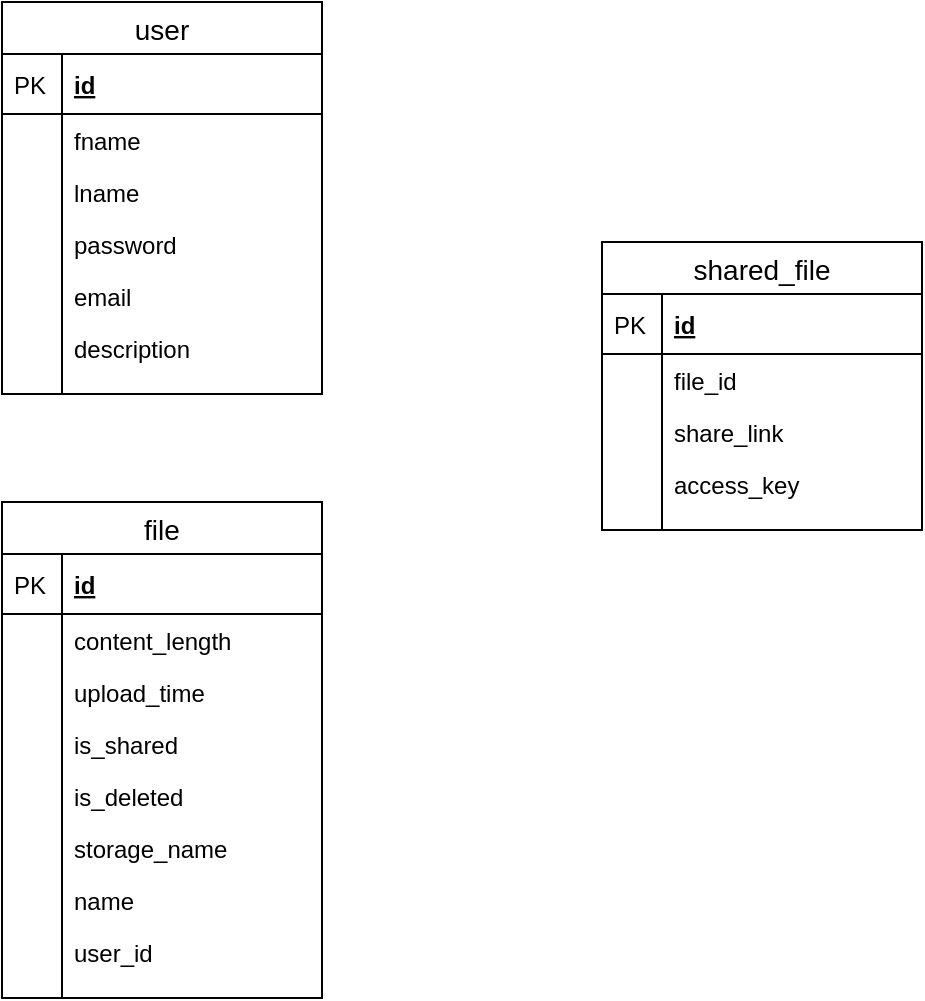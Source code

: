 <mxfile version="12.9.14" type="device"><diagram id="5rNzb99BwIb9BfCw5wDj" name="Page-1"><mxGraphModel dx="782" dy="504" grid="1" gridSize="10" guides="1" tooltips="1" connect="1" arrows="1" fold="1" page="1" pageScale="1" pageWidth="850" pageHeight="1100" math="0" shadow="0"><root><mxCell id="0"/><mxCell id="1" parent="0"/><mxCell id="29OZ8pacbq5Kfy8vr-56-1" value="user" style="swimlane;fontStyle=0;childLayout=stackLayout;horizontal=1;startSize=26;horizontalStack=0;resizeParent=1;resizeParentMax=0;resizeLast=0;collapsible=1;marginBottom=0;align=center;fontSize=14;" vertex="1" parent="1"><mxGeometry x="170" y="40" width="160" height="196" as="geometry"/></mxCell><mxCell id="29OZ8pacbq5Kfy8vr-56-2" value="id" style="shape=partialRectangle;top=0;left=0;right=0;bottom=1;align=left;verticalAlign=middle;fillColor=none;spacingLeft=34;spacingRight=4;overflow=hidden;rotatable=0;points=[[0,0.5],[1,0.5]];portConstraint=eastwest;dropTarget=0;fontStyle=5;fontSize=12;" vertex="1" parent="29OZ8pacbq5Kfy8vr-56-1"><mxGeometry y="26" width="160" height="30" as="geometry"/></mxCell><mxCell id="29OZ8pacbq5Kfy8vr-56-3" value="PK" style="shape=partialRectangle;top=0;left=0;bottom=0;fillColor=none;align=left;verticalAlign=middle;spacingLeft=4;spacingRight=4;overflow=hidden;rotatable=0;points=[];portConstraint=eastwest;part=1;fontSize=12;" vertex="1" connectable="0" parent="29OZ8pacbq5Kfy8vr-56-2"><mxGeometry width="30" height="30" as="geometry"/></mxCell><mxCell id="29OZ8pacbq5Kfy8vr-56-4" value="fname" style="shape=partialRectangle;top=0;left=0;right=0;bottom=0;align=left;verticalAlign=top;fillColor=none;spacingLeft=34;spacingRight=4;overflow=hidden;rotatable=0;points=[[0,0.5],[1,0.5]];portConstraint=eastwest;dropTarget=0;fontSize=12;" vertex="1" parent="29OZ8pacbq5Kfy8vr-56-1"><mxGeometry y="56" width="160" height="26" as="geometry"/></mxCell><mxCell id="29OZ8pacbq5Kfy8vr-56-5" value="" style="shape=partialRectangle;top=0;left=0;bottom=0;fillColor=none;align=left;verticalAlign=top;spacingLeft=4;spacingRight=4;overflow=hidden;rotatable=0;points=[];portConstraint=eastwest;part=1;fontSize=12;" vertex="1" connectable="0" parent="29OZ8pacbq5Kfy8vr-56-4"><mxGeometry width="30" height="26" as="geometry"/></mxCell><mxCell id="29OZ8pacbq5Kfy8vr-56-45" value="lname" style="shape=partialRectangle;top=0;left=0;right=0;bottom=0;align=left;verticalAlign=top;fillColor=none;spacingLeft=34;spacingRight=4;overflow=hidden;rotatable=0;points=[[0,0.5],[1,0.5]];portConstraint=eastwest;dropTarget=0;fontSize=12;" vertex="1" parent="29OZ8pacbq5Kfy8vr-56-1"><mxGeometry y="82" width="160" height="26" as="geometry"/></mxCell><mxCell id="29OZ8pacbq5Kfy8vr-56-46" value="" style="shape=partialRectangle;top=0;left=0;bottom=0;fillColor=none;align=left;verticalAlign=top;spacingLeft=4;spacingRight=4;overflow=hidden;rotatable=0;points=[];portConstraint=eastwest;part=1;fontSize=12;" vertex="1" connectable="0" parent="29OZ8pacbq5Kfy8vr-56-45"><mxGeometry width="30" height="26" as="geometry"/></mxCell><mxCell id="29OZ8pacbq5Kfy8vr-56-6" value="password" style="shape=partialRectangle;top=0;left=0;right=0;bottom=0;align=left;verticalAlign=top;fillColor=none;spacingLeft=34;spacingRight=4;overflow=hidden;rotatable=0;points=[[0,0.5],[1,0.5]];portConstraint=eastwest;dropTarget=0;fontSize=12;" vertex="1" parent="29OZ8pacbq5Kfy8vr-56-1"><mxGeometry y="108" width="160" height="26" as="geometry"/></mxCell><mxCell id="29OZ8pacbq5Kfy8vr-56-7" value="" style="shape=partialRectangle;top=0;left=0;bottom=0;fillColor=none;align=left;verticalAlign=top;spacingLeft=4;spacingRight=4;overflow=hidden;rotatable=0;points=[];portConstraint=eastwest;part=1;fontSize=12;" vertex="1" connectable="0" parent="29OZ8pacbq5Kfy8vr-56-6"><mxGeometry width="30" height="26" as="geometry"/></mxCell><mxCell id="29OZ8pacbq5Kfy8vr-56-8" value="email" style="shape=partialRectangle;top=0;left=0;right=0;bottom=0;align=left;verticalAlign=top;fillColor=none;spacingLeft=34;spacingRight=4;overflow=hidden;rotatable=0;points=[[0,0.5],[1,0.5]];portConstraint=eastwest;dropTarget=0;fontSize=12;" vertex="1" parent="29OZ8pacbq5Kfy8vr-56-1"><mxGeometry y="134" width="160" height="26" as="geometry"/></mxCell><mxCell id="29OZ8pacbq5Kfy8vr-56-9" value="" style="shape=partialRectangle;top=0;left=0;bottom=0;fillColor=none;align=left;verticalAlign=top;spacingLeft=4;spacingRight=4;overflow=hidden;rotatable=0;points=[];portConstraint=eastwest;part=1;fontSize=12;" vertex="1" connectable="0" parent="29OZ8pacbq5Kfy8vr-56-8"><mxGeometry width="30" height="26" as="geometry"/></mxCell><mxCell id="29OZ8pacbq5Kfy8vr-56-12" value="description" style="shape=partialRectangle;top=0;left=0;right=0;bottom=0;align=left;verticalAlign=top;fillColor=none;spacingLeft=34;spacingRight=4;overflow=hidden;rotatable=0;points=[[0,0.5],[1,0.5]];portConstraint=eastwest;dropTarget=0;fontSize=12;" vertex="1" parent="29OZ8pacbq5Kfy8vr-56-1"><mxGeometry y="160" width="160" height="26" as="geometry"/></mxCell><mxCell id="29OZ8pacbq5Kfy8vr-56-13" value="" style="shape=partialRectangle;top=0;left=0;bottom=0;fillColor=none;align=left;verticalAlign=top;spacingLeft=4;spacingRight=4;overflow=hidden;rotatable=0;points=[];portConstraint=eastwest;part=1;fontSize=12;" vertex="1" connectable="0" parent="29OZ8pacbq5Kfy8vr-56-12"><mxGeometry width="30" height="26" as="geometry"/></mxCell><mxCell id="29OZ8pacbq5Kfy8vr-56-10" value="" style="shape=partialRectangle;top=0;left=0;right=0;bottom=0;align=left;verticalAlign=top;fillColor=none;spacingLeft=34;spacingRight=4;overflow=hidden;rotatable=0;points=[[0,0.5],[1,0.5]];portConstraint=eastwest;dropTarget=0;fontSize=12;" vertex="1" parent="29OZ8pacbq5Kfy8vr-56-1"><mxGeometry y="186" width="160" height="10" as="geometry"/></mxCell><mxCell id="29OZ8pacbq5Kfy8vr-56-11" value="" style="shape=partialRectangle;top=0;left=0;bottom=0;fillColor=none;align=left;verticalAlign=top;spacingLeft=4;spacingRight=4;overflow=hidden;rotatable=0;points=[];portConstraint=eastwest;part=1;fontSize=12;" vertex="1" connectable="0" parent="29OZ8pacbq5Kfy8vr-56-10"><mxGeometry width="30" height="10" as="geometry"/></mxCell><mxCell id="29OZ8pacbq5Kfy8vr-56-25" value="shared_file" style="swimlane;fontStyle=0;childLayout=stackLayout;horizontal=1;startSize=26;horizontalStack=0;resizeParent=1;resizeParentMax=0;resizeLast=0;collapsible=1;marginBottom=0;align=center;fontSize=14;" vertex="1" parent="1"><mxGeometry x="470" y="160" width="160" height="144" as="geometry"/></mxCell><mxCell id="29OZ8pacbq5Kfy8vr-56-26" value="id" style="shape=partialRectangle;top=0;left=0;right=0;bottom=1;align=left;verticalAlign=middle;fillColor=none;spacingLeft=34;spacingRight=4;overflow=hidden;rotatable=0;points=[[0,0.5],[1,0.5]];portConstraint=eastwest;dropTarget=0;fontStyle=5;fontSize=12;" vertex="1" parent="29OZ8pacbq5Kfy8vr-56-25"><mxGeometry y="26" width="160" height="30" as="geometry"/></mxCell><mxCell id="29OZ8pacbq5Kfy8vr-56-27" value="PK" style="shape=partialRectangle;top=0;left=0;bottom=0;fillColor=none;align=left;verticalAlign=middle;spacingLeft=4;spacingRight=4;overflow=hidden;rotatable=0;points=[];portConstraint=eastwest;part=1;fontSize=12;" vertex="1" connectable="0" parent="29OZ8pacbq5Kfy8vr-56-26"><mxGeometry width="30" height="30" as="geometry"/></mxCell><mxCell id="29OZ8pacbq5Kfy8vr-56-28" value="file_id" style="shape=partialRectangle;top=0;left=0;right=0;bottom=0;align=left;verticalAlign=top;fillColor=none;spacingLeft=34;spacingRight=4;overflow=hidden;rotatable=0;points=[[0,0.5],[1,0.5]];portConstraint=eastwest;dropTarget=0;fontSize=12;" vertex="1" parent="29OZ8pacbq5Kfy8vr-56-25"><mxGeometry y="56" width="160" height="26" as="geometry"/></mxCell><mxCell id="29OZ8pacbq5Kfy8vr-56-29" value="" style="shape=partialRectangle;top=0;left=0;bottom=0;fillColor=none;align=left;verticalAlign=top;spacingLeft=4;spacingRight=4;overflow=hidden;rotatable=0;points=[];portConstraint=eastwest;part=1;fontSize=12;" vertex="1" connectable="0" parent="29OZ8pacbq5Kfy8vr-56-28"><mxGeometry width="30" height="26" as="geometry"/></mxCell><mxCell id="29OZ8pacbq5Kfy8vr-56-30" value="share_link" style="shape=partialRectangle;top=0;left=0;right=0;bottom=0;align=left;verticalAlign=top;fillColor=none;spacingLeft=34;spacingRight=4;overflow=hidden;rotatable=0;points=[[0,0.5],[1,0.5]];portConstraint=eastwest;dropTarget=0;fontSize=12;" vertex="1" parent="29OZ8pacbq5Kfy8vr-56-25"><mxGeometry y="82" width="160" height="26" as="geometry"/></mxCell><mxCell id="29OZ8pacbq5Kfy8vr-56-31" value="" style="shape=partialRectangle;top=0;left=0;bottom=0;fillColor=none;align=left;verticalAlign=top;spacingLeft=4;spacingRight=4;overflow=hidden;rotatable=0;points=[];portConstraint=eastwest;part=1;fontSize=12;" vertex="1" connectable="0" parent="29OZ8pacbq5Kfy8vr-56-30"><mxGeometry width="30" height="26" as="geometry"/></mxCell><mxCell id="29OZ8pacbq5Kfy8vr-56-32" value="access_key" style="shape=partialRectangle;top=0;left=0;right=0;bottom=0;align=left;verticalAlign=top;fillColor=none;spacingLeft=34;spacingRight=4;overflow=hidden;rotatable=0;points=[[0,0.5],[1,0.5]];portConstraint=eastwest;dropTarget=0;fontSize=12;" vertex="1" parent="29OZ8pacbq5Kfy8vr-56-25"><mxGeometry y="108" width="160" height="26" as="geometry"/></mxCell><mxCell id="29OZ8pacbq5Kfy8vr-56-33" value="" style="shape=partialRectangle;top=0;left=0;bottom=0;fillColor=none;align=left;verticalAlign=top;spacingLeft=4;spacingRight=4;overflow=hidden;rotatable=0;points=[];portConstraint=eastwest;part=1;fontSize=12;" vertex="1" connectable="0" parent="29OZ8pacbq5Kfy8vr-56-32"><mxGeometry width="30" height="26" as="geometry"/></mxCell><mxCell id="29OZ8pacbq5Kfy8vr-56-34" value="" style="shape=partialRectangle;top=0;left=0;right=0;bottom=0;align=left;verticalAlign=top;fillColor=none;spacingLeft=34;spacingRight=4;overflow=hidden;rotatable=0;points=[[0,0.5],[1,0.5]];portConstraint=eastwest;dropTarget=0;fontSize=12;" vertex="1" parent="29OZ8pacbq5Kfy8vr-56-25"><mxGeometry y="134" width="160" height="10" as="geometry"/></mxCell><mxCell id="29OZ8pacbq5Kfy8vr-56-35" value="" style="shape=partialRectangle;top=0;left=0;bottom=0;fillColor=none;align=left;verticalAlign=top;spacingLeft=4;spacingRight=4;overflow=hidden;rotatable=0;points=[];portConstraint=eastwest;part=1;fontSize=12;" vertex="1" connectable="0" parent="29OZ8pacbq5Kfy8vr-56-34"><mxGeometry width="30" height="10" as="geometry"/></mxCell><mxCell id="29OZ8pacbq5Kfy8vr-56-14" value="file" style="swimlane;fontStyle=0;childLayout=stackLayout;horizontal=1;startSize=26;horizontalStack=0;resizeParent=1;resizeParentMax=0;resizeLast=0;collapsible=1;marginBottom=0;align=center;fontSize=14;" vertex="1" parent="1"><mxGeometry x="170" y="290" width="160" height="248" as="geometry"/></mxCell><mxCell id="29OZ8pacbq5Kfy8vr-56-15" value="id" style="shape=partialRectangle;top=0;left=0;right=0;bottom=1;align=left;verticalAlign=middle;fillColor=none;spacingLeft=34;spacingRight=4;overflow=hidden;rotatable=0;points=[[0,0.5],[1,0.5]];portConstraint=eastwest;dropTarget=0;fontStyle=5;fontSize=12;" vertex="1" parent="29OZ8pacbq5Kfy8vr-56-14"><mxGeometry y="26" width="160" height="30" as="geometry"/></mxCell><mxCell id="29OZ8pacbq5Kfy8vr-56-16" value="PK" style="shape=partialRectangle;top=0;left=0;bottom=0;fillColor=none;align=left;verticalAlign=middle;spacingLeft=4;spacingRight=4;overflow=hidden;rotatable=0;points=[];portConstraint=eastwest;part=1;fontSize=12;" vertex="1" connectable="0" parent="29OZ8pacbq5Kfy8vr-56-15"><mxGeometry width="30" height="30" as="geometry"/></mxCell><mxCell id="29OZ8pacbq5Kfy8vr-56-17" value="content_length" style="shape=partialRectangle;top=0;left=0;right=0;bottom=0;align=left;verticalAlign=top;fillColor=none;spacingLeft=34;spacingRight=4;overflow=hidden;rotatable=0;points=[[0,0.5],[1,0.5]];portConstraint=eastwest;dropTarget=0;fontSize=12;" vertex="1" parent="29OZ8pacbq5Kfy8vr-56-14"><mxGeometry y="56" width="160" height="26" as="geometry"/></mxCell><mxCell id="29OZ8pacbq5Kfy8vr-56-18" value="" style="shape=partialRectangle;top=0;left=0;bottom=0;fillColor=none;align=left;verticalAlign=top;spacingLeft=4;spacingRight=4;overflow=hidden;rotatable=0;points=[];portConstraint=eastwest;part=1;fontSize=12;" vertex="1" connectable="0" parent="29OZ8pacbq5Kfy8vr-56-17"><mxGeometry width="30" height="26" as="geometry"/></mxCell><mxCell id="29OZ8pacbq5Kfy8vr-56-19" value="upload_time" style="shape=partialRectangle;top=0;left=0;right=0;bottom=0;align=left;verticalAlign=top;fillColor=none;spacingLeft=34;spacingRight=4;overflow=hidden;rotatable=0;points=[[0,0.5],[1,0.5]];portConstraint=eastwest;dropTarget=0;fontSize=12;" vertex="1" parent="29OZ8pacbq5Kfy8vr-56-14"><mxGeometry y="82" width="160" height="26" as="geometry"/></mxCell><mxCell id="29OZ8pacbq5Kfy8vr-56-20" value="" style="shape=partialRectangle;top=0;left=0;bottom=0;fillColor=none;align=left;verticalAlign=top;spacingLeft=4;spacingRight=4;overflow=hidden;rotatable=0;points=[];portConstraint=eastwest;part=1;fontSize=12;" vertex="1" connectable="0" parent="29OZ8pacbq5Kfy8vr-56-19"><mxGeometry width="30" height="26" as="geometry"/></mxCell><mxCell id="29OZ8pacbq5Kfy8vr-56-21" value="is_shared" style="shape=partialRectangle;top=0;left=0;right=0;bottom=0;align=left;verticalAlign=top;fillColor=none;spacingLeft=34;spacingRight=4;overflow=hidden;rotatable=0;points=[[0,0.5],[1,0.5]];portConstraint=eastwest;dropTarget=0;fontSize=12;" vertex="1" parent="29OZ8pacbq5Kfy8vr-56-14"><mxGeometry y="108" width="160" height="26" as="geometry"/></mxCell><mxCell id="29OZ8pacbq5Kfy8vr-56-22" value="" style="shape=partialRectangle;top=0;left=0;bottom=0;fillColor=none;align=left;verticalAlign=top;spacingLeft=4;spacingRight=4;overflow=hidden;rotatable=0;points=[];portConstraint=eastwest;part=1;fontSize=12;" vertex="1" connectable="0" parent="29OZ8pacbq5Kfy8vr-56-21"><mxGeometry width="30" height="26" as="geometry"/></mxCell><mxCell id="29OZ8pacbq5Kfy8vr-56-36" value="is_deleted" style="shape=partialRectangle;top=0;left=0;right=0;bottom=0;align=left;verticalAlign=top;fillColor=none;spacingLeft=34;spacingRight=4;overflow=hidden;rotatable=0;points=[[0,0.5],[1,0.5]];portConstraint=eastwest;dropTarget=0;fontSize=12;" vertex="1" parent="29OZ8pacbq5Kfy8vr-56-14"><mxGeometry y="134" width="160" height="26" as="geometry"/></mxCell><mxCell id="29OZ8pacbq5Kfy8vr-56-37" value="" style="shape=partialRectangle;top=0;left=0;bottom=0;fillColor=none;align=left;verticalAlign=top;spacingLeft=4;spacingRight=4;overflow=hidden;rotatable=0;points=[];portConstraint=eastwest;part=1;fontSize=12;" vertex="1" connectable="0" parent="29OZ8pacbq5Kfy8vr-56-36"><mxGeometry width="30" height="26" as="geometry"/></mxCell><mxCell id="29OZ8pacbq5Kfy8vr-56-39" value="storage_name" style="shape=partialRectangle;top=0;left=0;right=0;bottom=0;align=left;verticalAlign=top;fillColor=none;spacingLeft=34;spacingRight=4;overflow=hidden;rotatable=0;points=[[0,0.5],[1,0.5]];portConstraint=eastwest;dropTarget=0;fontSize=12;" vertex="1" parent="29OZ8pacbq5Kfy8vr-56-14"><mxGeometry y="160" width="160" height="26" as="geometry"/></mxCell><mxCell id="29OZ8pacbq5Kfy8vr-56-40" value="" style="shape=partialRectangle;top=0;left=0;bottom=0;fillColor=none;align=left;verticalAlign=top;spacingLeft=4;spacingRight=4;overflow=hidden;rotatable=0;points=[];portConstraint=eastwest;part=1;fontSize=12;" vertex="1" connectable="0" parent="29OZ8pacbq5Kfy8vr-56-39"><mxGeometry width="30" height="26" as="geometry"/></mxCell><mxCell id="29OZ8pacbq5Kfy8vr-56-41" value="name" style="shape=partialRectangle;top=0;left=0;right=0;bottom=0;align=left;verticalAlign=top;fillColor=none;spacingLeft=34;spacingRight=4;overflow=hidden;rotatable=0;points=[[0,0.5],[1,0.5]];portConstraint=eastwest;dropTarget=0;fontSize=12;" vertex="1" parent="29OZ8pacbq5Kfy8vr-56-14"><mxGeometry y="186" width="160" height="26" as="geometry"/></mxCell><mxCell id="29OZ8pacbq5Kfy8vr-56-42" value="" style="shape=partialRectangle;top=0;left=0;bottom=0;fillColor=none;align=left;verticalAlign=top;spacingLeft=4;spacingRight=4;overflow=hidden;rotatable=0;points=[];portConstraint=eastwest;part=1;fontSize=12;" vertex="1" connectable="0" parent="29OZ8pacbq5Kfy8vr-56-41"><mxGeometry width="30" height="26" as="geometry"/></mxCell><mxCell id="29OZ8pacbq5Kfy8vr-56-43" value="user_id" style="shape=partialRectangle;top=0;left=0;right=0;bottom=0;align=left;verticalAlign=top;fillColor=none;spacingLeft=34;spacingRight=4;overflow=hidden;rotatable=0;points=[[0,0.5],[1,0.5]];portConstraint=eastwest;dropTarget=0;fontSize=12;" vertex="1" parent="29OZ8pacbq5Kfy8vr-56-14"><mxGeometry y="212" width="160" height="26" as="geometry"/></mxCell><mxCell id="29OZ8pacbq5Kfy8vr-56-44" value="" style="shape=partialRectangle;top=0;left=0;bottom=0;fillColor=none;align=left;verticalAlign=top;spacingLeft=4;spacingRight=4;overflow=hidden;rotatable=0;points=[];portConstraint=eastwest;part=1;fontSize=12;" vertex="1" connectable="0" parent="29OZ8pacbq5Kfy8vr-56-43"><mxGeometry width="30" height="26" as="geometry"/></mxCell><mxCell id="29OZ8pacbq5Kfy8vr-56-23" value="" style="shape=partialRectangle;top=0;left=0;right=0;bottom=0;align=left;verticalAlign=top;fillColor=none;spacingLeft=34;spacingRight=4;overflow=hidden;rotatable=0;points=[[0,0.5],[1,0.5]];portConstraint=eastwest;dropTarget=0;fontSize=12;" vertex="1" parent="29OZ8pacbq5Kfy8vr-56-14"><mxGeometry y="238" width="160" height="10" as="geometry"/></mxCell><mxCell id="29OZ8pacbq5Kfy8vr-56-24" value="" style="shape=partialRectangle;top=0;left=0;bottom=0;fillColor=none;align=left;verticalAlign=top;spacingLeft=4;spacingRight=4;overflow=hidden;rotatable=0;points=[];portConstraint=eastwest;part=1;fontSize=12;" vertex="1" connectable="0" parent="29OZ8pacbq5Kfy8vr-56-23"><mxGeometry width="30" height="10" as="geometry"/></mxCell></root></mxGraphModel></diagram></mxfile>